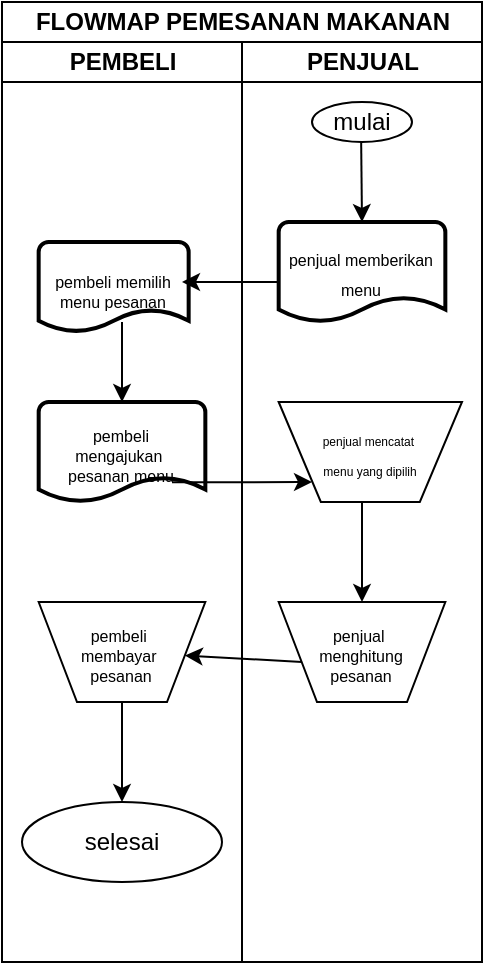 <mxfile version="24.7.6">
  <diagram name="Page-1" id="q9xOID4kt8JW5eHmldJV">
    <mxGraphModel dx="795" dy="493" grid="1" gridSize="10" guides="1" tooltips="1" connect="1" arrows="1" fold="1" page="1" pageScale="1" pageWidth="850" pageHeight="1100" math="0" shadow="0">
      <root>
        <mxCell id="0" />
        <mxCell id="1" parent="0" />
        <mxCell id="sZ29ETevS_yADoRJkJYO-1" value="FLOWMAP PEMESANAN MAKANAN" style="swimlane;childLayout=stackLayout;resizeParent=1;resizeParentMax=0;startSize=20;html=1;" parent="1" vertex="1">
          <mxGeometry x="210.0" y="70" width="240" height="480" as="geometry" />
        </mxCell>
        <mxCell id="sZ29ETevS_yADoRJkJYO-2" value="PEMBELI" style="swimlane;startSize=20;html=1;" parent="sZ29ETevS_yADoRJkJYO-1" vertex="1">
          <mxGeometry y="20" width="120" height="460" as="geometry" />
        </mxCell>
        <mxCell id="EwI7IZDlPY8THwW3k44Y-8" value="" style="endArrow=classic;html=1;rounded=0;" edge="1" parent="sZ29ETevS_yADoRJkJYO-2">
          <mxGeometry width="50" height="50" relative="1" as="geometry">
            <mxPoint x="60.0" y="140" as="sourcePoint" />
            <mxPoint x="60.0" y="180" as="targetPoint" />
          </mxGeometry>
        </mxCell>
        <mxCell id="EwI7IZDlPY8THwW3k44Y-16" value="&lt;font style=&quot;font-size: 8px;&quot;&gt;pembeli&amp;nbsp;&lt;/font&gt;&lt;div style=&quot;font-size: 8px;&quot;&gt;&lt;font style=&quot;font-size: 8px;&quot;&gt;membayar&amp;nbsp;&lt;/font&gt;&lt;/div&gt;&lt;div style=&quot;font-size: 8px;&quot;&gt;&lt;font style=&quot;font-size: 8px;&quot;&gt;pesanan&lt;/font&gt;&lt;/div&gt;" style="verticalLabelPosition=middle;verticalAlign=middle;html=1;shape=trapezoid;perimeter=trapezoidPerimeter;whiteSpace=wrap;size=0.23;arcSize=10;flipV=1;labelPosition=center;align=center;" vertex="1" parent="sZ29ETevS_yADoRJkJYO-2">
          <mxGeometry x="18.33" y="280" width="83.33" height="50" as="geometry" />
        </mxCell>
        <mxCell id="EwI7IZDlPY8THwW3k44Y-17" value="" style="endArrow=classic;html=1;rounded=0;" edge="1" parent="sZ29ETevS_yADoRJkJYO-2">
          <mxGeometry width="50" height="50" relative="1" as="geometry">
            <mxPoint x="60.0" y="330" as="sourcePoint" />
            <mxPoint x="60.0" y="380" as="targetPoint" />
          </mxGeometry>
        </mxCell>
        <mxCell id="EwI7IZDlPY8THwW3k44Y-18" value="selesai" style="ellipse;whiteSpace=wrap;html=1;align=center;" vertex="1" parent="sZ29ETevS_yADoRJkJYO-2">
          <mxGeometry x="10.0" y="380" width="100" height="40" as="geometry" />
        </mxCell>
        <mxCell id="EwI7IZDlPY8THwW3k44Y-21" value="&lt;font style=&quot;font-size: 8px;&quot;&gt;pembeli&lt;/font&gt;&lt;div style=&quot;font-size: 8px;&quot;&gt;&lt;font style=&quot;font-size: 8px;&quot;&gt;mengajukan&amp;nbsp;&lt;/font&gt;&lt;/div&gt;&lt;div style=&quot;font-size: 8px;&quot;&gt;&lt;font style=&quot;font-size: 8px;&quot;&gt;pesanan menu&lt;/font&gt;&lt;/div&gt;" style="strokeWidth=2;html=1;shape=mxgraph.flowchart.document2;whiteSpace=wrap;size=0.25;" vertex="1" parent="sZ29ETevS_yADoRJkJYO-2">
          <mxGeometry x="18.34" y="180" width="83.33" height="50" as="geometry" />
        </mxCell>
        <mxCell id="EwI7IZDlPY8THwW3k44Y-22" value="&lt;font style=&quot;font-size: 8px;&quot;&gt;pembeli memilih&lt;/font&gt;&lt;div style=&quot;font-size: 8px;&quot;&gt;&lt;font style=&quot;font-size: 8px;&quot;&gt;menu pesanan&lt;/font&gt;&lt;/div&gt;" style="strokeWidth=2;html=1;shape=mxgraph.flowchart.document2;whiteSpace=wrap;size=0.25;" vertex="1" parent="sZ29ETevS_yADoRJkJYO-2">
          <mxGeometry x="18.33" y="100" width="75" height="45" as="geometry" />
        </mxCell>
        <mxCell id="sZ29ETevS_yADoRJkJYO-3" value="PENJUAL" style="swimlane;startSize=20;html=1;" parent="sZ29ETevS_yADoRJkJYO-1" vertex="1">
          <mxGeometry x="120" y="20" width="120" height="460" as="geometry" />
        </mxCell>
        <mxCell id="EwI7IZDlPY8THwW3k44Y-1" value="mulai" style="ellipse;whiteSpace=wrap;html=1;align=center;" vertex="1" parent="sZ29ETevS_yADoRJkJYO-3">
          <mxGeometry x="35" y="30" width="50" height="20" as="geometry" />
        </mxCell>
        <mxCell id="EwI7IZDlPY8THwW3k44Y-2" value="" style="endArrow=classic;html=1;rounded=0;" edge="1" parent="sZ29ETevS_yADoRJkJYO-3">
          <mxGeometry width="50" height="50" relative="1" as="geometry">
            <mxPoint x="59.58" y="50" as="sourcePoint" />
            <mxPoint x="60.0" y="90" as="targetPoint" />
          </mxGeometry>
        </mxCell>
        <mxCell id="EwI7IZDlPY8THwW3k44Y-5" value="&lt;font style=&quot;font-size: 8px;&quot;&gt;penjual memberikan menu&lt;/font&gt;" style="strokeWidth=2;html=1;shape=mxgraph.flowchart.document2;whiteSpace=wrap;size=0.25;" vertex="1" parent="sZ29ETevS_yADoRJkJYO-3">
          <mxGeometry x="18.34" y="90" width="83.33" height="50" as="geometry" />
        </mxCell>
        <mxCell id="EwI7IZDlPY8THwW3k44Y-6" value="" style="endArrow=classic;html=1;rounded=0;" edge="1" parent="sZ29ETevS_yADoRJkJYO-3">
          <mxGeometry width="50" height="50" relative="1" as="geometry">
            <mxPoint x="18.34" y="120" as="sourcePoint" />
            <mxPoint x="-30.0" y="120" as="targetPoint" />
          </mxGeometry>
        </mxCell>
        <mxCell id="EwI7IZDlPY8THwW3k44Y-11" value="&lt;div style=&quot;&quot;&gt;&lt;span style=&quot;font-size: 6px;&quot;&gt;penjual mencatat&amp;nbsp;&lt;/span&gt;&lt;/div&gt;&lt;div style=&quot;&quot;&gt;&lt;span style=&quot;font-size: 6px;&quot;&gt;menu yang dipilih&lt;/span&gt;&lt;/div&gt;" style="verticalLabelPosition=middle;verticalAlign=middle;html=1;shape=trapezoid;perimeter=trapezoidPerimeter;whiteSpace=wrap;size=0.23;arcSize=10;flipV=1;labelPosition=center;align=center;" vertex="1" parent="sZ29ETevS_yADoRJkJYO-3">
          <mxGeometry x="18.34" y="180" width="91.66" height="50" as="geometry" />
        </mxCell>
        <mxCell id="EwI7IZDlPY8THwW3k44Y-10" value="" style="endArrow=classic;html=1;rounded=0;" edge="1" parent="sZ29ETevS_yADoRJkJYO-3">
          <mxGeometry width="50" height="50" relative="1" as="geometry">
            <mxPoint x="-35.0" y="220.18" as="sourcePoint" />
            <mxPoint x="35.0" y="220" as="targetPoint" />
          </mxGeometry>
        </mxCell>
        <mxCell id="EwI7IZDlPY8THwW3k44Y-13" value="" style="endArrow=classic;html=1;rounded=0;" edge="1" parent="sZ29ETevS_yADoRJkJYO-3">
          <mxGeometry width="50" height="50" relative="1" as="geometry">
            <mxPoint x="60.0" y="230" as="sourcePoint" />
            <mxPoint x="60.0" y="280" as="targetPoint" />
          </mxGeometry>
        </mxCell>
        <mxCell id="EwI7IZDlPY8THwW3k44Y-19" value="&lt;font style=&quot;font-size: 8px;&quot;&gt;penjual&amp;nbsp;&lt;/font&gt;&lt;div style=&quot;font-size: 8px;&quot;&gt;&lt;font style=&quot;font-size: 8px;&quot;&gt;menghitung&lt;/font&gt;&lt;/div&gt;&lt;div style=&quot;font-size: 8px;&quot;&gt;&lt;font style=&quot;font-size: 8px;&quot;&gt;pesanan&lt;/font&gt;&lt;/div&gt;" style="verticalLabelPosition=middle;verticalAlign=middle;html=1;shape=trapezoid;perimeter=trapezoidPerimeter;whiteSpace=wrap;size=0.23;arcSize=10;flipV=1;labelPosition=center;align=center;" vertex="1" parent="sZ29ETevS_yADoRJkJYO-3">
          <mxGeometry x="18.34" y="280" width="83.33" height="50" as="geometry" />
        </mxCell>
        <mxCell id="EwI7IZDlPY8THwW3k44Y-20" value="" style="endArrow=classic;html=1;rounded=0;" edge="1" parent="sZ29ETevS_yADoRJkJYO-3" target="EwI7IZDlPY8THwW3k44Y-16">
          <mxGeometry width="50" height="50" relative="1" as="geometry">
            <mxPoint x="30.0" y="310" as="sourcePoint" />
            <mxPoint x="80.0" y="260" as="targetPoint" />
          </mxGeometry>
        </mxCell>
      </root>
    </mxGraphModel>
  </diagram>
</mxfile>
